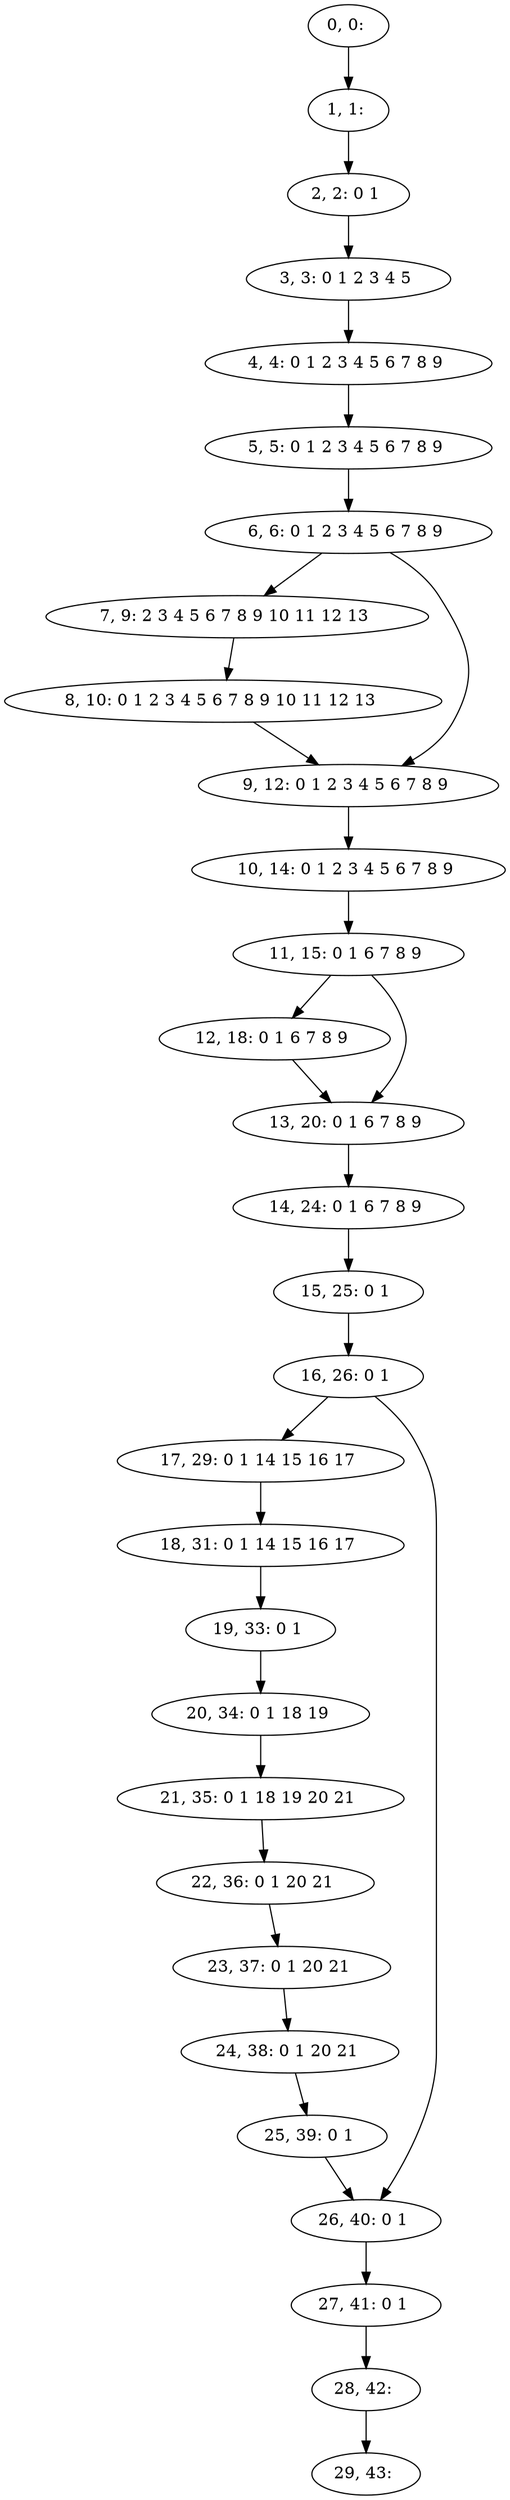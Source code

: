 digraph G {
0[label="0, 0: "];
1[label="1, 1: "];
2[label="2, 2: 0 1 "];
3[label="3, 3: 0 1 2 3 4 5 "];
4[label="4, 4: 0 1 2 3 4 5 6 7 8 9 "];
5[label="5, 5: 0 1 2 3 4 5 6 7 8 9 "];
6[label="6, 6: 0 1 2 3 4 5 6 7 8 9 "];
7[label="7, 9: 2 3 4 5 6 7 8 9 10 11 12 13 "];
8[label="8, 10: 0 1 2 3 4 5 6 7 8 9 10 11 12 13 "];
9[label="9, 12: 0 1 2 3 4 5 6 7 8 9 "];
10[label="10, 14: 0 1 2 3 4 5 6 7 8 9 "];
11[label="11, 15: 0 1 6 7 8 9 "];
12[label="12, 18: 0 1 6 7 8 9 "];
13[label="13, 20: 0 1 6 7 8 9 "];
14[label="14, 24: 0 1 6 7 8 9 "];
15[label="15, 25: 0 1 "];
16[label="16, 26: 0 1 "];
17[label="17, 29: 0 1 14 15 16 17 "];
18[label="18, 31: 0 1 14 15 16 17 "];
19[label="19, 33: 0 1 "];
20[label="20, 34: 0 1 18 19 "];
21[label="21, 35: 0 1 18 19 20 21 "];
22[label="22, 36: 0 1 20 21 "];
23[label="23, 37: 0 1 20 21 "];
24[label="24, 38: 0 1 20 21 "];
25[label="25, 39: 0 1 "];
26[label="26, 40: 0 1 "];
27[label="27, 41: 0 1 "];
28[label="28, 42: "];
29[label="29, 43: "];
0->1 ;
1->2 ;
2->3 ;
3->4 ;
4->5 ;
5->6 ;
6->7 ;
6->9 ;
7->8 ;
8->9 ;
9->10 ;
10->11 ;
11->12 ;
11->13 ;
12->13 ;
13->14 ;
14->15 ;
15->16 ;
16->17 ;
16->26 ;
17->18 ;
18->19 ;
19->20 ;
20->21 ;
21->22 ;
22->23 ;
23->24 ;
24->25 ;
25->26 ;
26->27 ;
27->28 ;
28->29 ;
}

